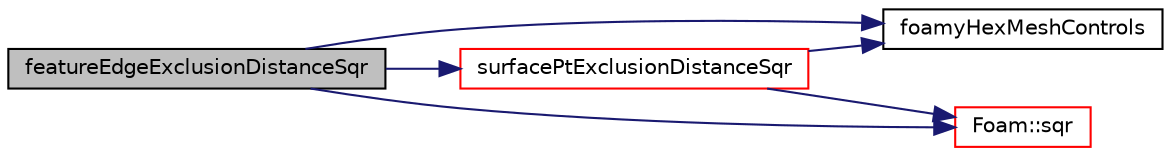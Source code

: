 digraph "featureEdgeExclusionDistanceSqr"
{
  bgcolor="transparent";
  edge [fontname="Helvetica",fontsize="10",labelfontname="Helvetica",labelfontsize="10"];
  node [fontname="Helvetica",fontsize="10",shape=record];
  rankdir="LR";
  Node1 [label="featureEdgeExclusionDistanceSqr",height=0.2,width=0.4,color="black", fillcolor="grey75", style="filled", fontcolor="black"];
  Node1 -> Node2 [color="midnightblue",fontsize="10",style="solid",fontname="Helvetica"];
  Node2 [label="foamyHexMeshControls",height=0.2,width=0.4,color="black",URL="$a00341.html#a4e6e657855c2e16a9c8a53d30ad62f0f",tooltip="Return the foamyHexMeshControls object. "];
  Node1 -> Node3 [color="midnightblue",fontsize="10",style="solid",fontname="Helvetica"];
  Node3 [label="Foam::sqr",height=0.2,width=0.4,color="red",URL="$a10909.html#a277dc11c581d53826ab5090b08f3b17b"];
  Node1 -> Node4 [color="midnightblue",fontsize="10",style="solid",fontname="Helvetica"];
  Node4 [label="surfacePtExclusionDistanceSqr",height=0.2,width=0.4,color="red",URL="$a00341.html#a6bd3b23e4720402ccf0fffb485820d3c",tooltip="Return the square of the local surface point exclusion distance. "];
  Node4 -> Node3 [color="midnightblue",fontsize="10",style="solid",fontname="Helvetica"];
  Node4 -> Node2 [color="midnightblue",fontsize="10",style="solid",fontname="Helvetica"];
}
